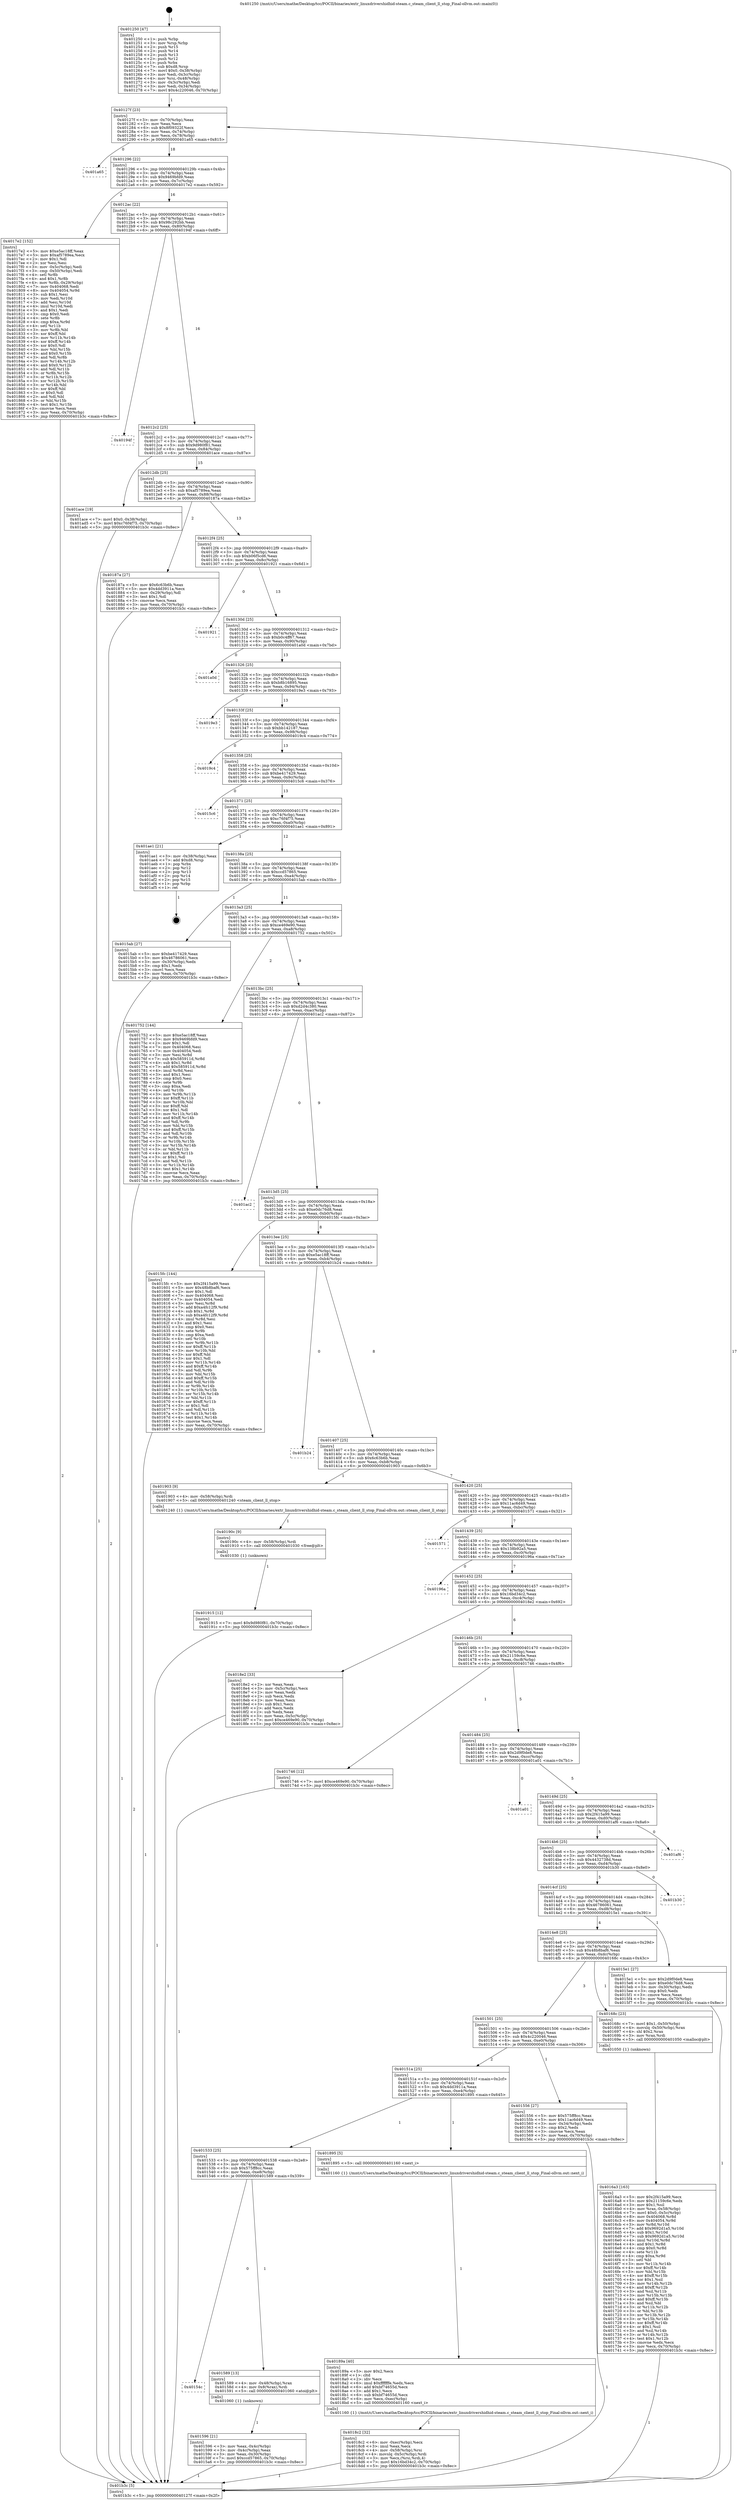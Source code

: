digraph "0x401250" {
  label = "0x401250 (/mnt/c/Users/mathe/Desktop/tcc/POCII/binaries/extr_linuxdrivershidhid-steam.c_steam_client_ll_stop_Final-ollvm.out::main(0))"
  labelloc = "t"
  node[shape=record]

  Entry [label="",width=0.3,height=0.3,shape=circle,fillcolor=black,style=filled]
  "0x40127f" [label="{
     0x40127f [23]\l
     | [instrs]\l
     &nbsp;&nbsp;0x40127f \<+3\>: mov -0x70(%rbp),%eax\l
     &nbsp;&nbsp;0x401282 \<+2\>: mov %eax,%ecx\l
     &nbsp;&nbsp;0x401284 \<+6\>: sub $0x8f09322f,%ecx\l
     &nbsp;&nbsp;0x40128a \<+3\>: mov %eax,-0x74(%rbp)\l
     &nbsp;&nbsp;0x40128d \<+3\>: mov %ecx,-0x78(%rbp)\l
     &nbsp;&nbsp;0x401290 \<+6\>: je 0000000000401a65 \<main+0x815\>\l
  }"]
  "0x401a65" [label="{
     0x401a65\l
  }", style=dashed]
  "0x401296" [label="{
     0x401296 [22]\l
     | [instrs]\l
     &nbsp;&nbsp;0x401296 \<+5\>: jmp 000000000040129b \<main+0x4b\>\l
     &nbsp;&nbsp;0x40129b \<+3\>: mov -0x74(%rbp),%eax\l
     &nbsp;&nbsp;0x40129e \<+5\>: sub $0x9469bfd9,%eax\l
     &nbsp;&nbsp;0x4012a3 \<+3\>: mov %eax,-0x7c(%rbp)\l
     &nbsp;&nbsp;0x4012a6 \<+6\>: je 00000000004017e2 \<main+0x592\>\l
  }"]
  Exit [label="",width=0.3,height=0.3,shape=circle,fillcolor=black,style=filled,peripheries=2]
  "0x4017e2" [label="{
     0x4017e2 [152]\l
     | [instrs]\l
     &nbsp;&nbsp;0x4017e2 \<+5\>: mov $0xe5ac18ff,%eax\l
     &nbsp;&nbsp;0x4017e7 \<+5\>: mov $0xaf5789ea,%ecx\l
     &nbsp;&nbsp;0x4017ec \<+2\>: mov $0x1,%dl\l
     &nbsp;&nbsp;0x4017ee \<+2\>: xor %esi,%esi\l
     &nbsp;&nbsp;0x4017f0 \<+3\>: mov -0x5c(%rbp),%edi\l
     &nbsp;&nbsp;0x4017f3 \<+3\>: cmp -0x50(%rbp),%edi\l
     &nbsp;&nbsp;0x4017f6 \<+4\>: setl %r8b\l
     &nbsp;&nbsp;0x4017fa \<+4\>: and $0x1,%r8b\l
     &nbsp;&nbsp;0x4017fe \<+4\>: mov %r8b,-0x29(%rbp)\l
     &nbsp;&nbsp;0x401802 \<+7\>: mov 0x404068,%edi\l
     &nbsp;&nbsp;0x401809 \<+8\>: mov 0x404054,%r9d\l
     &nbsp;&nbsp;0x401811 \<+3\>: sub $0x1,%esi\l
     &nbsp;&nbsp;0x401814 \<+3\>: mov %edi,%r10d\l
     &nbsp;&nbsp;0x401817 \<+3\>: add %esi,%r10d\l
     &nbsp;&nbsp;0x40181a \<+4\>: imul %r10d,%edi\l
     &nbsp;&nbsp;0x40181e \<+3\>: and $0x1,%edi\l
     &nbsp;&nbsp;0x401821 \<+3\>: cmp $0x0,%edi\l
     &nbsp;&nbsp;0x401824 \<+4\>: sete %r8b\l
     &nbsp;&nbsp;0x401828 \<+4\>: cmp $0xa,%r9d\l
     &nbsp;&nbsp;0x40182c \<+4\>: setl %r11b\l
     &nbsp;&nbsp;0x401830 \<+3\>: mov %r8b,%bl\l
     &nbsp;&nbsp;0x401833 \<+3\>: xor $0xff,%bl\l
     &nbsp;&nbsp;0x401836 \<+3\>: mov %r11b,%r14b\l
     &nbsp;&nbsp;0x401839 \<+4\>: xor $0xff,%r14b\l
     &nbsp;&nbsp;0x40183d \<+3\>: xor $0x0,%dl\l
     &nbsp;&nbsp;0x401840 \<+3\>: mov %bl,%r15b\l
     &nbsp;&nbsp;0x401843 \<+4\>: and $0x0,%r15b\l
     &nbsp;&nbsp;0x401847 \<+3\>: and %dl,%r8b\l
     &nbsp;&nbsp;0x40184a \<+3\>: mov %r14b,%r12b\l
     &nbsp;&nbsp;0x40184d \<+4\>: and $0x0,%r12b\l
     &nbsp;&nbsp;0x401851 \<+3\>: and %dl,%r11b\l
     &nbsp;&nbsp;0x401854 \<+3\>: or %r8b,%r15b\l
     &nbsp;&nbsp;0x401857 \<+3\>: or %r11b,%r12b\l
     &nbsp;&nbsp;0x40185a \<+3\>: xor %r12b,%r15b\l
     &nbsp;&nbsp;0x40185d \<+3\>: or %r14b,%bl\l
     &nbsp;&nbsp;0x401860 \<+3\>: xor $0xff,%bl\l
     &nbsp;&nbsp;0x401863 \<+3\>: or $0x0,%dl\l
     &nbsp;&nbsp;0x401866 \<+2\>: and %dl,%bl\l
     &nbsp;&nbsp;0x401868 \<+3\>: or %bl,%r15b\l
     &nbsp;&nbsp;0x40186b \<+4\>: test $0x1,%r15b\l
     &nbsp;&nbsp;0x40186f \<+3\>: cmovne %ecx,%eax\l
     &nbsp;&nbsp;0x401872 \<+3\>: mov %eax,-0x70(%rbp)\l
     &nbsp;&nbsp;0x401875 \<+5\>: jmp 0000000000401b3c \<main+0x8ec\>\l
  }"]
  "0x4012ac" [label="{
     0x4012ac [22]\l
     | [instrs]\l
     &nbsp;&nbsp;0x4012ac \<+5\>: jmp 00000000004012b1 \<main+0x61\>\l
     &nbsp;&nbsp;0x4012b1 \<+3\>: mov -0x74(%rbp),%eax\l
     &nbsp;&nbsp;0x4012b4 \<+5\>: sub $0x98c292bb,%eax\l
     &nbsp;&nbsp;0x4012b9 \<+3\>: mov %eax,-0x80(%rbp)\l
     &nbsp;&nbsp;0x4012bc \<+6\>: je 000000000040194f \<main+0x6ff\>\l
  }"]
  "0x401915" [label="{
     0x401915 [12]\l
     | [instrs]\l
     &nbsp;&nbsp;0x401915 \<+7\>: movl $0x9d980f81,-0x70(%rbp)\l
     &nbsp;&nbsp;0x40191c \<+5\>: jmp 0000000000401b3c \<main+0x8ec\>\l
  }"]
  "0x40194f" [label="{
     0x40194f\l
  }", style=dashed]
  "0x4012c2" [label="{
     0x4012c2 [25]\l
     | [instrs]\l
     &nbsp;&nbsp;0x4012c2 \<+5\>: jmp 00000000004012c7 \<main+0x77\>\l
     &nbsp;&nbsp;0x4012c7 \<+3\>: mov -0x74(%rbp),%eax\l
     &nbsp;&nbsp;0x4012ca \<+5\>: sub $0x9d980f81,%eax\l
     &nbsp;&nbsp;0x4012cf \<+6\>: mov %eax,-0x84(%rbp)\l
     &nbsp;&nbsp;0x4012d5 \<+6\>: je 0000000000401ace \<main+0x87e\>\l
  }"]
  "0x40190c" [label="{
     0x40190c [9]\l
     | [instrs]\l
     &nbsp;&nbsp;0x40190c \<+4\>: mov -0x58(%rbp),%rdi\l
     &nbsp;&nbsp;0x401910 \<+5\>: call 0000000000401030 \<free@plt\>\l
     | [calls]\l
     &nbsp;&nbsp;0x401030 \{1\} (unknown)\l
  }"]
  "0x401ace" [label="{
     0x401ace [19]\l
     | [instrs]\l
     &nbsp;&nbsp;0x401ace \<+7\>: movl $0x0,-0x38(%rbp)\l
     &nbsp;&nbsp;0x401ad5 \<+7\>: movl $0xc76f4f75,-0x70(%rbp)\l
     &nbsp;&nbsp;0x401adc \<+5\>: jmp 0000000000401b3c \<main+0x8ec\>\l
  }"]
  "0x4012db" [label="{
     0x4012db [25]\l
     | [instrs]\l
     &nbsp;&nbsp;0x4012db \<+5\>: jmp 00000000004012e0 \<main+0x90\>\l
     &nbsp;&nbsp;0x4012e0 \<+3\>: mov -0x74(%rbp),%eax\l
     &nbsp;&nbsp;0x4012e3 \<+5\>: sub $0xaf5789ea,%eax\l
     &nbsp;&nbsp;0x4012e8 \<+6\>: mov %eax,-0x88(%rbp)\l
     &nbsp;&nbsp;0x4012ee \<+6\>: je 000000000040187a \<main+0x62a\>\l
  }"]
  "0x4018c2" [label="{
     0x4018c2 [32]\l
     | [instrs]\l
     &nbsp;&nbsp;0x4018c2 \<+6\>: mov -0xec(%rbp),%ecx\l
     &nbsp;&nbsp;0x4018c8 \<+3\>: imul %eax,%ecx\l
     &nbsp;&nbsp;0x4018cb \<+4\>: mov -0x58(%rbp),%rsi\l
     &nbsp;&nbsp;0x4018cf \<+4\>: movslq -0x5c(%rbp),%rdi\l
     &nbsp;&nbsp;0x4018d3 \<+3\>: mov %ecx,(%rsi,%rdi,4)\l
     &nbsp;&nbsp;0x4018d6 \<+7\>: movl $0x16bd34c2,-0x70(%rbp)\l
     &nbsp;&nbsp;0x4018dd \<+5\>: jmp 0000000000401b3c \<main+0x8ec\>\l
  }"]
  "0x40187a" [label="{
     0x40187a [27]\l
     | [instrs]\l
     &nbsp;&nbsp;0x40187a \<+5\>: mov $0x6c63b6b,%eax\l
     &nbsp;&nbsp;0x40187f \<+5\>: mov $0x4dd3911a,%ecx\l
     &nbsp;&nbsp;0x401884 \<+3\>: mov -0x29(%rbp),%dl\l
     &nbsp;&nbsp;0x401887 \<+3\>: test $0x1,%dl\l
     &nbsp;&nbsp;0x40188a \<+3\>: cmovne %ecx,%eax\l
     &nbsp;&nbsp;0x40188d \<+3\>: mov %eax,-0x70(%rbp)\l
     &nbsp;&nbsp;0x401890 \<+5\>: jmp 0000000000401b3c \<main+0x8ec\>\l
  }"]
  "0x4012f4" [label="{
     0x4012f4 [25]\l
     | [instrs]\l
     &nbsp;&nbsp;0x4012f4 \<+5\>: jmp 00000000004012f9 \<main+0xa9\>\l
     &nbsp;&nbsp;0x4012f9 \<+3\>: mov -0x74(%rbp),%eax\l
     &nbsp;&nbsp;0x4012fc \<+5\>: sub $0xb06f5cd6,%eax\l
     &nbsp;&nbsp;0x401301 \<+6\>: mov %eax,-0x8c(%rbp)\l
     &nbsp;&nbsp;0x401307 \<+6\>: je 0000000000401921 \<main+0x6d1\>\l
  }"]
  "0x40189a" [label="{
     0x40189a [40]\l
     | [instrs]\l
     &nbsp;&nbsp;0x40189a \<+5\>: mov $0x2,%ecx\l
     &nbsp;&nbsp;0x40189f \<+1\>: cltd\l
     &nbsp;&nbsp;0x4018a0 \<+2\>: idiv %ecx\l
     &nbsp;&nbsp;0x4018a2 \<+6\>: imul $0xfffffffe,%edx,%ecx\l
     &nbsp;&nbsp;0x4018a8 \<+6\>: add $0xbf74655d,%ecx\l
     &nbsp;&nbsp;0x4018ae \<+3\>: add $0x1,%ecx\l
     &nbsp;&nbsp;0x4018b1 \<+6\>: sub $0xbf74655d,%ecx\l
     &nbsp;&nbsp;0x4018b7 \<+6\>: mov %ecx,-0xec(%rbp)\l
     &nbsp;&nbsp;0x4018bd \<+5\>: call 0000000000401160 \<next_i\>\l
     | [calls]\l
     &nbsp;&nbsp;0x401160 \{1\} (/mnt/c/Users/mathe/Desktop/tcc/POCII/binaries/extr_linuxdrivershidhid-steam.c_steam_client_ll_stop_Final-ollvm.out::next_i)\l
  }"]
  "0x401921" [label="{
     0x401921\l
  }", style=dashed]
  "0x40130d" [label="{
     0x40130d [25]\l
     | [instrs]\l
     &nbsp;&nbsp;0x40130d \<+5\>: jmp 0000000000401312 \<main+0xc2\>\l
     &nbsp;&nbsp;0x401312 \<+3\>: mov -0x74(%rbp),%eax\l
     &nbsp;&nbsp;0x401315 \<+5\>: sub $0xb0c4ff67,%eax\l
     &nbsp;&nbsp;0x40131a \<+6\>: mov %eax,-0x90(%rbp)\l
     &nbsp;&nbsp;0x401320 \<+6\>: je 0000000000401a0d \<main+0x7bd\>\l
  }"]
  "0x4016a3" [label="{
     0x4016a3 [163]\l
     | [instrs]\l
     &nbsp;&nbsp;0x4016a3 \<+5\>: mov $0x2f415a99,%ecx\l
     &nbsp;&nbsp;0x4016a8 \<+5\>: mov $0x21159c6e,%edx\l
     &nbsp;&nbsp;0x4016ad \<+3\>: mov $0x1,%sil\l
     &nbsp;&nbsp;0x4016b0 \<+4\>: mov %rax,-0x58(%rbp)\l
     &nbsp;&nbsp;0x4016b4 \<+7\>: movl $0x0,-0x5c(%rbp)\l
     &nbsp;&nbsp;0x4016bb \<+8\>: mov 0x404068,%r8d\l
     &nbsp;&nbsp;0x4016c3 \<+8\>: mov 0x404054,%r9d\l
     &nbsp;&nbsp;0x4016cb \<+3\>: mov %r8d,%r10d\l
     &nbsp;&nbsp;0x4016ce \<+7\>: add $0x9692d1a5,%r10d\l
     &nbsp;&nbsp;0x4016d5 \<+4\>: sub $0x1,%r10d\l
     &nbsp;&nbsp;0x4016d9 \<+7\>: sub $0x9692d1a5,%r10d\l
     &nbsp;&nbsp;0x4016e0 \<+4\>: imul %r10d,%r8d\l
     &nbsp;&nbsp;0x4016e4 \<+4\>: and $0x1,%r8d\l
     &nbsp;&nbsp;0x4016e8 \<+4\>: cmp $0x0,%r8d\l
     &nbsp;&nbsp;0x4016ec \<+4\>: sete %r11b\l
     &nbsp;&nbsp;0x4016f0 \<+4\>: cmp $0xa,%r9d\l
     &nbsp;&nbsp;0x4016f4 \<+3\>: setl %bl\l
     &nbsp;&nbsp;0x4016f7 \<+3\>: mov %r11b,%r14b\l
     &nbsp;&nbsp;0x4016fa \<+4\>: xor $0xff,%r14b\l
     &nbsp;&nbsp;0x4016fe \<+3\>: mov %bl,%r15b\l
     &nbsp;&nbsp;0x401701 \<+4\>: xor $0xff,%r15b\l
     &nbsp;&nbsp;0x401705 \<+4\>: xor $0x1,%sil\l
     &nbsp;&nbsp;0x401709 \<+3\>: mov %r14b,%r12b\l
     &nbsp;&nbsp;0x40170c \<+4\>: and $0xff,%r12b\l
     &nbsp;&nbsp;0x401710 \<+3\>: and %sil,%r11b\l
     &nbsp;&nbsp;0x401713 \<+3\>: mov %r15b,%r13b\l
     &nbsp;&nbsp;0x401716 \<+4\>: and $0xff,%r13b\l
     &nbsp;&nbsp;0x40171a \<+3\>: and %sil,%bl\l
     &nbsp;&nbsp;0x40171d \<+3\>: or %r11b,%r12b\l
     &nbsp;&nbsp;0x401720 \<+3\>: or %bl,%r13b\l
     &nbsp;&nbsp;0x401723 \<+3\>: xor %r13b,%r12b\l
     &nbsp;&nbsp;0x401726 \<+3\>: or %r15b,%r14b\l
     &nbsp;&nbsp;0x401729 \<+4\>: xor $0xff,%r14b\l
     &nbsp;&nbsp;0x40172d \<+4\>: or $0x1,%sil\l
     &nbsp;&nbsp;0x401731 \<+3\>: and %sil,%r14b\l
     &nbsp;&nbsp;0x401734 \<+3\>: or %r14b,%r12b\l
     &nbsp;&nbsp;0x401737 \<+4\>: test $0x1,%r12b\l
     &nbsp;&nbsp;0x40173b \<+3\>: cmovne %edx,%ecx\l
     &nbsp;&nbsp;0x40173e \<+3\>: mov %ecx,-0x70(%rbp)\l
     &nbsp;&nbsp;0x401741 \<+5\>: jmp 0000000000401b3c \<main+0x8ec\>\l
  }"]
  "0x401a0d" [label="{
     0x401a0d\l
  }", style=dashed]
  "0x401326" [label="{
     0x401326 [25]\l
     | [instrs]\l
     &nbsp;&nbsp;0x401326 \<+5\>: jmp 000000000040132b \<main+0xdb\>\l
     &nbsp;&nbsp;0x40132b \<+3\>: mov -0x74(%rbp),%eax\l
     &nbsp;&nbsp;0x40132e \<+5\>: sub $0xb8b16895,%eax\l
     &nbsp;&nbsp;0x401333 \<+6\>: mov %eax,-0x94(%rbp)\l
     &nbsp;&nbsp;0x401339 \<+6\>: je 00000000004019e3 \<main+0x793\>\l
  }"]
  "0x401596" [label="{
     0x401596 [21]\l
     | [instrs]\l
     &nbsp;&nbsp;0x401596 \<+3\>: mov %eax,-0x4c(%rbp)\l
     &nbsp;&nbsp;0x401599 \<+3\>: mov -0x4c(%rbp),%eax\l
     &nbsp;&nbsp;0x40159c \<+3\>: mov %eax,-0x30(%rbp)\l
     &nbsp;&nbsp;0x40159f \<+7\>: movl $0xccd57865,-0x70(%rbp)\l
     &nbsp;&nbsp;0x4015a6 \<+5\>: jmp 0000000000401b3c \<main+0x8ec\>\l
  }"]
  "0x4019e3" [label="{
     0x4019e3\l
  }", style=dashed]
  "0x40133f" [label="{
     0x40133f [25]\l
     | [instrs]\l
     &nbsp;&nbsp;0x40133f \<+5\>: jmp 0000000000401344 \<main+0xf4\>\l
     &nbsp;&nbsp;0x401344 \<+3\>: mov -0x74(%rbp),%eax\l
     &nbsp;&nbsp;0x401347 \<+5\>: sub $0xbb142187,%eax\l
     &nbsp;&nbsp;0x40134c \<+6\>: mov %eax,-0x98(%rbp)\l
     &nbsp;&nbsp;0x401352 \<+6\>: je 00000000004019c4 \<main+0x774\>\l
  }"]
  "0x40154c" [label="{
     0x40154c\l
  }", style=dashed]
  "0x4019c4" [label="{
     0x4019c4\l
  }", style=dashed]
  "0x401358" [label="{
     0x401358 [25]\l
     | [instrs]\l
     &nbsp;&nbsp;0x401358 \<+5\>: jmp 000000000040135d \<main+0x10d\>\l
     &nbsp;&nbsp;0x40135d \<+3\>: mov -0x74(%rbp),%eax\l
     &nbsp;&nbsp;0x401360 \<+5\>: sub $0xbe417429,%eax\l
     &nbsp;&nbsp;0x401365 \<+6\>: mov %eax,-0x9c(%rbp)\l
     &nbsp;&nbsp;0x40136b \<+6\>: je 00000000004015c6 \<main+0x376\>\l
  }"]
  "0x401589" [label="{
     0x401589 [13]\l
     | [instrs]\l
     &nbsp;&nbsp;0x401589 \<+4\>: mov -0x48(%rbp),%rax\l
     &nbsp;&nbsp;0x40158d \<+4\>: mov 0x8(%rax),%rdi\l
     &nbsp;&nbsp;0x401591 \<+5\>: call 0000000000401060 \<atoi@plt\>\l
     | [calls]\l
     &nbsp;&nbsp;0x401060 \{1\} (unknown)\l
  }"]
  "0x4015c6" [label="{
     0x4015c6\l
  }", style=dashed]
  "0x401371" [label="{
     0x401371 [25]\l
     | [instrs]\l
     &nbsp;&nbsp;0x401371 \<+5\>: jmp 0000000000401376 \<main+0x126\>\l
     &nbsp;&nbsp;0x401376 \<+3\>: mov -0x74(%rbp),%eax\l
     &nbsp;&nbsp;0x401379 \<+5\>: sub $0xc76f4f75,%eax\l
     &nbsp;&nbsp;0x40137e \<+6\>: mov %eax,-0xa0(%rbp)\l
     &nbsp;&nbsp;0x401384 \<+6\>: je 0000000000401ae1 \<main+0x891\>\l
  }"]
  "0x401533" [label="{
     0x401533 [25]\l
     | [instrs]\l
     &nbsp;&nbsp;0x401533 \<+5\>: jmp 0000000000401538 \<main+0x2e8\>\l
     &nbsp;&nbsp;0x401538 \<+3\>: mov -0x74(%rbp),%eax\l
     &nbsp;&nbsp;0x40153b \<+5\>: sub $0x575ff8cc,%eax\l
     &nbsp;&nbsp;0x401540 \<+6\>: mov %eax,-0xe8(%rbp)\l
     &nbsp;&nbsp;0x401546 \<+6\>: je 0000000000401589 \<main+0x339\>\l
  }"]
  "0x401ae1" [label="{
     0x401ae1 [21]\l
     | [instrs]\l
     &nbsp;&nbsp;0x401ae1 \<+3\>: mov -0x38(%rbp),%eax\l
     &nbsp;&nbsp;0x401ae4 \<+7\>: add $0xd8,%rsp\l
     &nbsp;&nbsp;0x401aeb \<+1\>: pop %rbx\l
     &nbsp;&nbsp;0x401aec \<+2\>: pop %r12\l
     &nbsp;&nbsp;0x401aee \<+2\>: pop %r13\l
     &nbsp;&nbsp;0x401af0 \<+2\>: pop %r14\l
     &nbsp;&nbsp;0x401af2 \<+2\>: pop %r15\l
     &nbsp;&nbsp;0x401af4 \<+1\>: pop %rbp\l
     &nbsp;&nbsp;0x401af5 \<+1\>: ret\l
  }"]
  "0x40138a" [label="{
     0x40138a [25]\l
     | [instrs]\l
     &nbsp;&nbsp;0x40138a \<+5\>: jmp 000000000040138f \<main+0x13f\>\l
     &nbsp;&nbsp;0x40138f \<+3\>: mov -0x74(%rbp),%eax\l
     &nbsp;&nbsp;0x401392 \<+5\>: sub $0xccd57865,%eax\l
     &nbsp;&nbsp;0x401397 \<+6\>: mov %eax,-0xa4(%rbp)\l
     &nbsp;&nbsp;0x40139d \<+6\>: je 00000000004015ab \<main+0x35b\>\l
  }"]
  "0x401895" [label="{
     0x401895 [5]\l
     | [instrs]\l
     &nbsp;&nbsp;0x401895 \<+5\>: call 0000000000401160 \<next_i\>\l
     | [calls]\l
     &nbsp;&nbsp;0x401160 \{1\} (/mnt/c/Users/mathe/Desktop/tcc/POCII/binaries/extr_linuxdrivershidhid-steam.c_steam_client_ll_stop_Final-ollvm.out::next_i)\l
  }"]
  "0x4015ab" [label="{
     0x4015ab [27]\l
     | [instrs]\l
     &nbsp;&nbsp;0x4015ab \<+5\>: mov $0xbe417429,%eax\l
     &nbsp;&nbsp;0x4015b0 \<+5\>: mov $0x46786061,%ecx\l
     &nbsp;&nbsp;0x4015b5 \<+3\>: mov -0x30(%rbp),%edx\l
     &nbsp;&nbsp;0x4015b8 \<+3\>: cmp $0x1,%edx\l
     &nbsp;&nbsp;0x4015bb \<+3\>: cmovl %ecx,%eax\l
     &nbsp;&nbsp;0x4015be \<+3\>: mov %eax,-0x70(%rbp)\l
     &nbsp;&nbsp;0x4015c1 \<+5\>: jmp 0000000000401b3c \<main+0x8ec\>\l
  }"]
  "0x4013a3" [label="{
     0x4013a3 [25]\l
     | [instrs]\l
     &nbsp;&nbsp;0x4013a3 \<+5\>: jmp 00000000004013a8 \<main+0x158\>\l
     &nbsp;&nbsp;0x4013a8 \<+3\>: mov -0x74(%rbp),%eax\l
     &nbsp;&nbsp;0x4013ab \<+5\>: sub $0xce469e90,%eax\l
     &nbsp;&nbsp;0x4013b0 \<+6\>: mov %eax,-0xa8(%rbp)\l
     &nbsp;&nbsp;0x4013b6 \<+6\>: je 0000000000401752 \<main+0x502\>\l
  }"]
  "0x401250" [label="{
     0x401250 [47]\l
     | [instrs]\l
     &nbsp;&nbsp;0x401250 \<+1\>: push %rbp\l
     &nbsp;&nbsp;0x401251 \<+3\>: mov %rsp,%rbp\l
     &nbsp;&nbsp;0x401254 \<+2\>: push %r15\l
     &nbsp;&nbsp;0x401256 \<+2\>: push %r14\l
     &nbsp;&nbsp;0x401258 \<+2\>: push %r13\l
     &nbsp;&nbsp;0x40125a \<+2\>: push %r12\l
     &nbsp;&nbsp;0x40125c \<+1\>: push %rbx\l
     &nbsp;&nbsp;0x40125d \<+7\>: sub $0xd8,%rsp\l
     &nbsp;&nbsp;0x401264 \<+7\>: movl $0x0,-0x38(%rbp)\l
     &nbsp;&nbsp;0x40126b \<+3\>: mov %edi,-0x3c(%rbp)\l
     &nbsp;&nbsp;0x40126e \<+4\>: mov %rsi,-0x48(%rbp)\l
     &nbsp;&nbsp;0x401272 \<+3\>: mov -0x3c(%rbp),%edi\l
     &nbsp;&nbsp;0x401275 \<+3\>: mov %edi,-0x34(%rbp)\l
     &nbsp;&nbsp;0x401278 \<+7\>: movl $0x4c220046,-0x70(%rbp)\l
  }"]
  "0x401752" [label="{
     0x401752 [144]\l
     | [instrs]\l
     &nbsp;&nbsp;0x401752 \<+5\>: mov $0xe5ac18ff,%eax\l
     &nbsp;&nbsp;0x401757 \<+5\>: mov $0x9469bfd9,%ecx\l
     &nbsp;&nbsp;0x40175c \<+2\>: mov $0x1,%dl\l
     &nbsp;&nbsp;0x40175e \<+7\>: mov 0x404068,%esi\l
     &nbsp;&nbsp;0x401765 \<+7\>: mov 0x404054,%edi\l
     &nbsp;&nbsp;0x40176c \<+3\>: mov %esi,%r8d\l
     &nbsp;&nbsp;0x40176f \<+7\>: sub $0x585911d,%r8d\l
     &nbsp;&nbsp;0x401776 \<+4\>: sub $0x1,%r8d\l
     &nbsp;&nbsp;0x40177a \<+7\>: add $0x585911d,%r8d\l
     &nbsp;&nbsp;0x401781 \<+4\>: imul %r8d,%esi\l
     &nbsp;&nbsp;0x401785 \<+3\>: and $0x1,%esi\l
     &nbsp;&nbsp;0x401788 \<+3\>: cmp $0x0,%esi\l
     &nbsp;&nbsp;0x40178b \<+4\>: sete %r9b\l
     &nbsp;&nbsp;0x40178f \<+3\>: cmp $0xa,%edi\l
     &nbsp;&nbsp;0x401792 \<+4\>: setl %r10b\l
     &nbsp;&nbsp;0x401796 \<+3\>: mov %r9b,%r11b\l
     &nbsp;&nbsp;0x401799 \<+4\>: xor $0xff,%r11b\l
     &nbsp;&nbsp;0x40179d \<+3\>: mov %r10b,%bl\l
     &nbsp;&nbsp;0x4017a0 \<+3\>: xor $0xff,%bl\l
     &nbsp;&nbsp;0x4017a3 \<+3\>: xor $0x1,%dl\l
     &nbsp;&nbsp;0x4017a6 \<+3\>: mov %r11b,%r14b\l
     &nbsp;&nbsp;0x4017a9 \<+4\>: and $0xff,%r14b\l
     &nbsp;&nbsp;0x4017ad \<+3\>: and %dl,%r9b\l
     &nbsp;&nbsp;0x4017b0 \<+3\>: mov %bl,%r15b\l
     &nbsp;&nbsp;0x4017b3 \<+4\>: and $0xff,%r15b\l
     &nbsp;&nbsp;0x4017b7 \<+3\>: and %dl,%r10b\l
     &nbsp;&nbsp;0x4017ba \<+3\>: or %r9b,%r14b\l
     &nbsp;&nbsp;0x4017bd \<+3\>: or %r10b,%r15b\l
     &nbsp;&nbsp;0x4017c0 \<+3\>: xor %r15b,%r14b\l
     &nbsp;&nbsp;0x4017c3 \<+3\>: or %bl,%r11b\l
     &nbsp;&nbsp;0x4017c6 \<+4\>: xor $0xff,%r11b\l
     &nbsp;&nbsp;0x4017ca \<+3\>: or $0x1,%dl\l
     &nbsp;&nbsp;0x4017cd \<+3\>: and %dl,%r11b\l
     &nbsp;&nbsp;0x4017d0 \<+3\>: or %r11b,%r14b\l
     &nbsp;&nbsp;0x4017d3 \<+4\>: test $0x1,%r14b\l
     &nbsp;&nbsp;0x4017d7 \<+3\>: cmovne %ecx,%eax\l
     &nbsp;&nbsp;0x4017da \<+3\>: mov %eax,-0x70(%rbp)\l
     &nbsp;&nbsp;0x4017dd \<+5\>: jmp 0000000000401b3c \<main+0x8ec\>\l
  }"]
  "0x4013bc" [label="{
     0x4013bc [25]\l
     | [instrs]\l
     &nbsp;&nbsp;0x4013bc \<+5\>: jmp 00000000004013c1 \<main+0x171\>\l
     &nbsp;&nbsp;0x4013c1 \<+3\>: mov -0x74(%rbp),%eax\l
     &nbsp;&nbsp;0x4013c4 \<+5\>: sub $0xd2d4c380,%eax\l
     &nbsp;&nbsp;0x4013c9 \<+6\>: mov %eax,-0xac(%rbp)\l
     &nbsp;&nbsp;0x4013cf \<+6\>: je 0000000000401ac2 \<main+0x872\>\l
  }"]
  "0x401b3c" [label="{
     0x401b3c [5]\l
     | [instrs]\l
     &nbsp;&nbsp;0x401b3c \<+5\>: jmp 000000000040127f \<main+0x2f\>\l
  }"]
  "0x401ac2" [label="{
     0x401ac2\l
  }", style=dashed]
  "0x4013d5" [label="{
     0x4013d5 [25]\l
     | [instrs]\l
     &nbsp;&nbsp;0x4013d5 \<+5\>: jmp 00000000004013da \<main+0x18a\>\l
     &nbsp;&nbsp;0x4013da \<+3\>: mov -0x74(%rbp),%eax\l
     &nbsp;&nbsp;0x4013dd \<+5\>: sub $0xe0dc76d8,%eax\l
     &nbsp;&nbsp;0x4013e2 \<+6\>: mov %eax,-0xb0(%rbp)\l
     &nbsp;&nbsp;0x4013e8 \<+6\>: je 00000000004015fc \<main+0x3ac\>\l
  }"]
  "0x40151a" [label="{
     0x40151a [25]\l
     | [instrs]\l
     &nbsp;&nbsp;0x40151a \<+5\>: jmp 000000000040151f \<main+0x2cf\>\l
     &nbsp;&nbsp;0x40151f \<+3\>: mov -0x74(%rbp),%eax\l
     &nbsp;&nbsp;0x401522 \<+5\>: sub $0x4dd3911a,%eax\l
     &nbsp;&nbsp;0x401527 \<+6\>: mov %eax,-0xe4(%rbp)\l
     &nbsp;&nbsp;0x40152d \<+6\>: je 0000000000401895 \<main+0x645\>\l
  }"]
  "0x4015fc" [label="{
     0x4015fc [144]\l
     | [instrs]\l
     &nbsp;&nbsp;0x4015fc \<+5\>: mov $0x2f415a99,%eax\l
     &nbsp;&nbsp;0x401601 \<+5\>: mov $0x48b8baf6,%ecx\l
     &nbsp;&nbsp;0x401606 \<+2\>: mov $0x1,%dl\l
     &nbsp;&nbsp;0x401608 \<+7\>: mov 0x404068,%esi\l
     &nbsp;&nbsp;0x40160f \<+7\>: mov 0x404054,%edi\l
     &nbsp;&nbsp;0x401616 \<+3\>: mov %esi,%r8d\l
     &nbsp;&nbsp;0x401619 \<+7\>: add $0xa4fc12f9,%r8d\l
     &nbsp;&nbsp;0x401620 \<+4\>: sub $0x1,%r8d\l
     &nbsp;&nbsp;0x401624 \<+7\>: sub $0xa4fc12f9,%r8d\l
     &nbsp;&nbsp;0x40162b \<+4\>: imul %r8d,%esi\l
     &nbsp;&nbsp;0x40162f \<+3\>: and $0x1,%esi\l
     &nbsp;&nbsp;0x401632 \<+3\>: cmp $0x0,%esi\l
     &nbsp;&nbsp;0x401635 \<+4\>: sete %r9b\l
     &nbsp;&nbsp;0x401639 \<+3\>: cmp $0xa,%edi\l
     &nbsp;&nbsp;0x40163c \<+4\>: setl %r10b\l
     &nbsp;&nbsp;0x401640 \<+3\>: mov %r9b,%r11b\l
     &nbsp;&nbsp;0x401643 \<+4\>: xor $0xff,%r11b\l
     &nbsp;&nbsp;0x401647 \<+3\>: mov %r10b,%bl\l
     &nbsp;&nbsp;0x40164a \<+3\>: xor $0xff,%bl\l
     &nbsp;&nbsp;0x40164d \<+3\>: xor $0x1,%dl\l
     &nbsp;&nbsp;0x401650 \<+3\>: mov %r11b,%r14b\l
     &nbsp;&nbsp;0x401653 \<+4\>: and $0xff,%r14b\l
     &nbsp;&nbsp;0x401657 \<+3\>: and %dl,%r9b\l
     &nbsp;&nbsp;0x40165a \<+3\>: mov %bl,%r15b\l
     &nbsp;&nbsp;0x40165d \<+4\>: and $0xff,%r15b\l
     &nbsp;&nbsp;0x401661 \<+3\>: and %dl,%r10b\l
     &nbsp;&nbsp;0x401664 \<+3\>: or %r9b,%r14b\l
     &nbsp;&nbsp;0x401667 \<+3\>: or %r10b,%r15b\l
     &nbsp;&nbsp;0x40166a \<+3\>: xor %r15b,%r14b\l
     &nbsp;&nbsp;0x40166d \<+3\>: or %bl,%r11b\l
     &nbsp;&nbsp;0x401670 \<+4\>: xor $0xff,%r11b\l
     &nbsp;&nbsp;0x401674 \<+3\>: or $0x1,%dl\l
     &nbsp;&nbsp;0x401677 \<+3\>: and %dl,%r11b\l
     &nbsp;&nbsp;0x40167a \<+3\>: or %r11b,%r14b\l
     &nbsp;&nbsp;0x40167d \<+4\>: test $0x1,%r14b\l
     &nbsp;&nbsp;0x401681 \<+3\>: cmovne %ecx,%eax\l
     &nbsp;&nbsp;0x401684 \<+3\>: mov %eax,-0x70(%rbp)\l
     &nbsp;&nbsp;0x401687 \<+5\>: jmp 0000000000401b3c \<main+0x8ec\>\l
  }"]
  "0x4013ee" [label="{
     0x4013ee [25]\l
     | [instrs]\l
     &nbsp;&nbsp;0x4013ee \<+5\>: jmp 00000000004013f3 \<main+0x1a3\>\l
     &nbsp;&nbsp;0x4013f3 \<+3\>: mov -0x74(%rbp),%eax\l
     &nbsp;&nbsp;0x4013f6 \<+5\>: sub $0xe5ac18ff,%eax\l
     &nbsp;&nbsp;0x4013fb \<+6\>: mov %eax,-0xb4(%rbp)\l
     &nbsp;&nbsp;0x401401 \<+6\>: je 0000000000401b24 \<main+0x8d4\>\l
  }"]
  "0x401556" [label="{
     0x401556 [27]\l
     | [instrs]\l
     &nbsp;&nbsp;0x401556 \<+5\>: mov $0x575ff8cc,%eax\l
     &nbsp;&nbsp;0x40155b \<+5\>: mov $0x11ac6d49,%ecx\l
     &nbsp;&nbsp;0x401560 \<+3\>: mov -0x34(%rbp),%edx\l
     &nbsp;&nbsp;0x401563 \<+3\>: cmp $0x2,%edx\l
     &nbsp;&nbsp;0x401566 \<+3\>: cmovne %ecx,%eax\l
     &nbsp;&nbsp;0x401569 \<+3\>: mov %eax,-0x70(%rbp)\l
     &nbsp;&nbsp;0x40156c \<+5\>: jmp 0000000000401b3c \<main+0x8ec\>\l
  }"]
  "0x401b24" [label="{
     0x401b24\l
  }", style=dashed]
  "0x401407" [label="{
     0x401407 [25]\l
     | [instrs]\l
     &nbsp;&nbsp;0x401407 \<+5\>: jmp 000000000040140c \<main+0x1bc\>\l
     &nbsp;&nbsp;0x40140c \<+3\>: mov -0x74(%rbp),%eax\l
     &nbsp;&nbsp;0x40140f \<+5\>: sub $0x6c63b6b,%eax\l
     &nbsp;&nbsp;0x401414 \<+6\>: mov %eax,-0xb8(%rbp)\l
     &nbsp;&nbsp;0x40141a \<+6\>: je 0000000000401903 \<main+0x6b3\>\l
  }"]
  "0x401501" [label="{
     0x401501 [25]\l
     | [instrs]\l
     &nbsp;&nbsp;0x401501 \<+5\>: jmp 0000000000401506 \<main+0x2b6\>\l
     &nbsp;&nbsp;0x401506 \<+3\>: mov -0x74(%rbp),%eax\l
     &nbsp;&nbsp;0x401509 \<+5\>: sub $0x4c220046,%eax\l
     &nbsp;&nbsp;0x40150e \<+6\>: mov %eax,-0xe0(%rbp)\l
     &nbsp;&nbsp;0x401514 \<+6\>: je 0000000000401556 \<main+0x306\>\l
  }"]
  "0x401903" [label="{
     0x401903 [9]\l
     | [instrs]\l
     &nbsp;&nbsp;0x401903 \<+4\>: mov -0x58(%rbp),%rdi\l
     &nbsp;&nbsp;0x401907 \<+5\>: call 0000000000401240 \<steam_client_ll_stop\>\l
     | [calls]\l
     &nbsp;&nbsp;0x401240 \{1\} (/mnt/c/Users/mathe/Desktop/tcc/POCII/binaries/extr_linuxdrivershidhid-steam.c_steam_client_ll_stop_Final-ollvm.out::steam_client_ll_stop)\l
  }"]
  "0x401420" [label="{
     0x401420 [25]\l
     | [instrs]\l
     &nbsp;&nbsp;0x401420 \<+5\>: jmp 0000000000401425 \<main+0x1d5\>\l
     &nbsp;&nbsp;0x401425 \<+3\>: mov -0x74(%rbp),%eax\l
     &nbsp;&nbsp;0x401428 \<+5\>: sub $0x11ac6d49,%eax\l
     &nbsp;&nbsp;0x40142d \<+6\>: mov %eax,-0xbc(%rbp)\l
     &nbsp;&nbsp;0x401433 \<+6\>: je 0000000000401571 \<main+0x321\>\l
  }"]
  "0x40168c" [label="{
     0x40168c [23]\l
     | [instrs]\l
     &nbsp;&nbsp;0x40168c \<+7\>: movl $0x1,-0x50(%rbp)\l
     &nbsp;&nbsp;0x401693 \<+4\>: movslq -0x50(%rbp),%rax\l
     &nbsp;&nbsp;0x401697 \<+4\>: shl $0x2,%rax\l
     &nbsp;&nbsp;0x40169b \<+3\>: mov %rax,%rdi\l
     &nbsp;&nbsp;0x40169e \<+5\>: call 0000000000401050 \<malloc@plt\>\l
     | [calls]\l
     &nbsp;&nbsp;0x401050 \{1\} (unknown)\l
  }"]
  "0x401571" [label="{
     0x401571\l
  }", style=dashed]
  "0x401439" [label="{
     0x401439 [25]\l
     | [instrs]\l
     &nbsp;&nbsp;0x401439 \<+5\>: jmp 000000000040143e \<main+0x1ee\>\l
     &nbsp;&nbsp;0x40143e \<+3\>: mov -0x74(%rbp),%eax\l
     &nbsp;&nbsp;0x401441 \<+5\>: sub $0x138b92a5,%eax\l
     &nbsp;&nbsp;0x401446 \<+6\>: mov %eax,-0xc0(%rbp)\l
     &nbsp;&nbsp;0x40144c \<+6\>: je 000000000040196a \<main+0x71a\>\l
  }"]
  "0x4014e8" [label="{
     0x4014e8 [25]\l
     | [instrs]\l
     &nbsp;&nbsp;0x4014e8 \<+5\>: jmp 00000000004014ed \<main+0x29d\>\l
     &nbsp;&nbsp;0x4014ed \<+3\>: mov -0x74(%rbp),%eax\l
     &nbsp;&nbsp;0x4014f0 \<+5\>: sub $0x48b8baf6,%eax\l
     &nbsp;&nbsp;0x4014f5 \<+6\>: mov %eax,-0xdc(%rbp)\l
     &nbsp;&nbsp;0x4014fb \<+6\>: je 000000000040168c \<main+0x43c\>\l
  }"]
  "0x40196a" [label="{
     0x40196a\l
  }", style=dashed]
  "0x401452" [label="{
     0x401452 [25]\l
     | [instrs]\l
     &nbsp;&nbsp;0x401452 \<+5\>: jmp 0000000000401457 \<main+0x207\>\l
     &nbsp;&nbsp;0x401457 \<+3\>: mov -0x74(%rbp),%eax\l
     &nbsp;&nbsp;0x40145a \<+5\>: sub $0x16bd34c2,%eax\l
     &nbsp;&nbsp;0x40145f \<+6\>: mov %eax,-0xc4(%rbp)\l
     &nbsp;&nbsp;0x401465 \<+6\>: je 00000000004018e2 \<main+0x692\>\l
  }"]
  "0x4015e1" [label="{
     0x4015e1 [27]\l
     | [instrs]\l
     &nbsp;&nbsp;0x4015e1 \<+5\>: mov $0x2d9f0de8,%eax\l
     &nbsp;&nbsp;0x4015e6 \<+5\>: mov $0xe0dc76d8,%ecx\l
     &nbsp;&nbsp;0x4015eb \<+3\>: mov -0x30(%rbp),%edx\l
     &nbsp;&nbsp;0x4015ee \<+3\>: cmp $0x0,%edx\l
     &nbsp;&nbsp;0x4015f1 \<+3\>: cmove %ecx,%eax\l
     &nbsp;&nbsp;0x4015f4 \<+3\>: mov %eax,-0x70(%rbp)\l
     &nbsp;&nbsp;0x4015f7 \<+5\>: jmp 0000000000401b3c \<main+0x8ec\>\l
  }"]
  "0x4018e2" [label="{
     0x4018e2 [33]\l
     | [instrs]\l
     &nbsp;&nbsp;0x4018e2 \<+2\>: xor %eax,%eax\l
     &nbsp;&nbsp;0x4018e4 \<+3\>: mov -0x5c(%rbp),%ecx\l
     &nbsp;&nbsp;0x4018e7 \<+2\>: mov %eax,%edx\l
     &nbsp;&nbsp;0x4018e9 \<+2\>: sub %ecx,%edx\l
     &nbsp;&nbsp;0x4018eb \<+2\>: mov %eax,%ecx\l
     &nbsp;&nbsp;0x4018ed \<+3\>: sub $0x1,%ecx\l
     &nbsp;&nbsp;0x4018f0 \<+2\>: add %ecx,%edx\l
     &nbsp;&nbsp;0x4018f2 \<+2\>: sub %edx,%eax\l
     &nbsp;&nbsp;0x4018f4 \<+3\>: mov %eax,-0x5c(%rbp)\l
     &nbsp;&nbsp;0x4018f7 \<+7\>: movl $0xce469e90,-0x70(%rbp)\l
     &nbsp;&nbsp;0x4018fe \<+5\>: jmp 0000000000401b3c \<main+0x8ec\>\l
  }"]
  "0x40146b" [label="{
     0x40146b [25]\l
     | [instrs]\l
     &nbsp;&nbsp;0x40146b \<+5\>: jmp 0000000000401470 \<main+0x220\>\l
     &nbsp;&nbsp;0x401470 \<+3\>: mov -0x74(%rbp),%eax\l
     &nbsp;&nbsp;0x401473 \<+5\>: sub $0x21159c6e,%eax\l
     &nbsp;&nbsp;0x401478 \<+6\>: mov %eax,-0xc8(%rbp)\l
     &nbsp;&nbsp;0x40147e \<+6\>: je 0000000000401746 \<main+0x4f6\>\l
  }"]
  "0x4014cf" [label="{
     0x4014cf [25]\l
     | [instrs]\l
     &nbsp;&nbsp;0x4014cf \<+5\>: jmp 00000000004014d4 \<main+0x284\>\l
     &nbsp;&nbsp;0x4014d4 \<+3\>: mov -0x74(%rbp),%eax\l
     &nbsp;&nbsp;0x4014d7 \<+5\>: sub $0x46786061,%eax\l
     &nbsp;&nbsp;0x4014dc \<+6\>: mov %eax,-0xd8(%rbp)\l
     &nbsp;&nbsp;0x4014e2 \<+6\>: je 00000000004015e1 \<main+0x391\>\l
  }"]
  "0x401746" [label="{
     0x401746 [12]\l
     | [instrs]\l
     &nbsp;&nbsp;0x401746 \<+7\>: movl $0xce469e90,-0x70(%rbp)\l
     &nbsp;&nbsp;0x40174d \<+5\>: jmp 0000000000401b3c \<main+0x8ec\>\l
  }"]
  "0x401484" [label="{
     0x401484 [25]\l
     | [instrs]\l
     &nbsp;&nbsp;0x401484 \<+5\>: jmp 0000000000401489 \<main+0x239\>\l
     &nbsp;&nbsp;0x401489 \<+3\>: mov -0x74(%rbp),%eax\l
     &nbsp;&nbsp;0x40148c \<+5\>: sub $0x2d9f0de8,%eax\l
     &nbsp;&nbsp;0x401491 \<+6\>: mov %eax,-0xcc(%rbp)\l
     &nbsp;&nbsp;0x401497 \<+6\>: je 0000000000401a01 \<main+0x7b1\>\l
  }"]
  "0x401b30" [label="{
     0x401b30\l
  }", style=dashed]
  "0x401a01" [label="{
     0x401a01\l
  }", style=dashed]
  "0x40149d" [label="{
     0x40149d [25]\l
     | [instrs]\l
     &nbsp;&nbsp;0x40149d \<+5\>: jmp 00000000004014a2 \<main+0x252\>\l
     &nbsp;&nbsp;0x4014a2 \<+3\>: mov -0x74(%rbp),%eax\l
     &nbsp;&nbsp;0x4014a5 \<+5\>: sub $0x2f415a99,%eax\l
     &nbsp;&nbsp;0x4014aa \<+6\>: mov %eax,-0xd0(%rbp)\l
     &nbsp;&nbsp;0x4014b0 \<+6\>: je 0000000000401af6 \<main+0x8a6\>\l
  }"]
  "0x4014b6" [label="{
     0x4014b6 [25]\l
     | [instrs]\l
     &nbsp;&nbsp;0x4014b6 \<+5\>: jmp 00000000004014bb \<main+0x26b\>\l
     &nbsp;&nbsp;0x4014bb \<+3\>: mov -0x74(%rbp),%eax\l
     &nbsp;&nbsp;0x4014be \<+5\>: sub $0x4432738d,%eax\l
     &nbsp;&nbsp;0x4014c3 \<+6\>: mov %eax,-0xd4(%rbp)\l
     &nbsp;&nbsp;0x4014c9 \<+6\>: je 0000000000401b30 \<main+0x8e0\>\l
  }"]
  "0x401af6" [label="{
     0x401af6\l
  }", style=dashed]
  Entry -> "0x401250" [label=" 1"]
  "0x40127f" -> "0x401a65" [label=" 0"]
  "0x40127f" -> "0x401296" [label=" 18"]
  "0x401ae1" -> Exit [label=" 1"]
  "0x401296" -> "0x4017e2" [label=" 2"]
  "0x401296" -> "0x4012ac" [label=" 16"]
  "0x401ace" -> "0x401b3c" [label=" 1"]
  "0x4012ac" -> "0x40194f" [label=" 0"]
  "0x4012ac" -> "0x4012c2" [label=" 16"]
  "0x401915" -> "0x401b3c" [label=" 1"]
  "0x4012c2" -> "0x401ace" [label=" 1"]
  "0x4012c2" -> "0x4012db" [label=" 15"]
  "0x40190c" -> "0x401915" [label=" 1"]
  "0x4012db" -> "0x40187a" [label=" 2"]
  "0x4012db" -> "0x4012f4" [label=" 13"]
  "0x401903" -> "0x40190c" [label=" 1"]
  "0x4012f4" -> "0x401921" [label=" 0"]
  "0x4012f4" -> "0x40130d" [label=" 13"]
  "0x4018e2" -> "0x401b3c" [label=" 1"]
  "0x40130d" -> "0x401a0d" [label=" 0"]
  "0x40130d" -> "0x401326" [label=" 13"]
  "0x4018c2" -> "0x401b3c" [label=" 1"]
  "0x401326" -> "0x4019e3" [label=" 0"]
  "0x401326" -> "0x40133f" [label=" 13"]
  "0x40189a" -> "0x4018c2" [label=" 1"]
  "0x40133f" -> "0x4019c4" [label=" 0"]
  "0x40133f" -> "0x401358" [label=" 13"]
  "0x401895" -> "0x40189a" [label=" 1"]
  "0x401358" -> "0x4015c6" [label=" 0"]
  "0x401358" -> "0x401371" [label=" 13"]
  "0x40187a" -> "0x401b3c" [label=" 2"]
  "0x401371" -> "0x401ae1" [label=" 1"]
  "0x401371" -> "0x40138a" [label=" 12"]
  "0x401752" -> "0x401b3c" [label=" 2"]
  "0x40138a" -> "0x4015ab" [label=" 1"]
  "0x40138a" -> "0x4013a3" [label=" 11"]
  "0x401746" -> "0x401b3c" [label=" 1"]
  "0x4013a3" -> "0x401752" [label=" 2"]
  "0x4013a3" -> "0x4013bc" [label=" 9"]
  "0x40168c" -> "0x4016a3" [label=" 1"]
  "0x4013bc" -> "0x401ac2" [label=" 0"]
  "0x4013bc" -> "0x4013d5" [label=" 9"]
  "0x4015fc" -> "0x401b3c" [label=" 1"]
  "0x4013d5" -> "0x4015fc" [label=" 1"]
  "0x4013d5" -> "0x4013ee" [label=" 8"]
  "0x4015e1" -> "0x401b3c" [label=" 1"]
  "0x4013ee" -> "0x401b24" [label=" 0"]
  "0x4013ee" -> "0x401407" [label=" 8"]
  "0x4015ab" -> "0x401b3c" [label=" 1"]
  "0x401407" -> "0x401903" [label=" 1"]
  "0x401407" -> "0x401420" [label=" 7"]
  "0x401589" -> "0x401596" [label=" 1"]
  "0x401420" -> "0x401571" [label=" 0"]
  "0x401420" -> "0x401439" [label=" 7"]
  "0x401533" -> "0x40154c" [label=" 0"]
  "0x401439" -> "0x40196a" [label=" 0"]
  "0x401439" -> "0x401452" [label=" 7"]
  "0x4017e2" -> "0x401b3c" [label=" 2"]
  "0x401452" -> "0x4018e2" [label=" 1"]
  "0x401452" -> "0x40146b" [label=" 6"]
  "0x40151a" -> "0x401533" [label=" 1"]
  "0x40146b" -> "0x401746" [label=" 1"]
  "0x40146b" -> "0x401484" [label=" 5"]
  "0x4016a3" -> "0x401b3c" [label=" 1"]
  "0x401484" -> "0x401a01" [label=" 0"]
  "0x401484" -> "0x40149d" [label=" 5"]
  "0x401b3c" -> "0x40127f" [label=" 17"]
  "0x40149d" -> "0x401af6" [label=" 0"]
  "0x40149d" -> "0x4014b6" [label=" 5"]
  "0x401250" -> "0x40127f" [label=" 1"]
  "0x4014b6" -> "0x401b30" [label=" 0"]
  "0x4014b6" -> "0x4014cf" [label=" 5"]
  "0x40151a" -> "0x401895" [label=" 1"]
  "0x4014cf" -> "0x4015e1" [label=" 1"]
  "0x4014cf" -> "0x4014e8" [label=" 4"]
  "0x401533" -> "0x401589" [label=" 1"]
  "0x4014e8" -> "0x40168c" [label=" 1"]
  "0x4014e8" -> "0x401501" [label=" 3"]
  "0x401596" -> "0x401b3c" [label=" 1"]
  "0x401501" -> "0x401556" [label=" 1"]
  "0x401501" -> "0x40151a" [label=" 2"]
  "0x401556" -> "0x401b3c" [label=" 1"]
}
